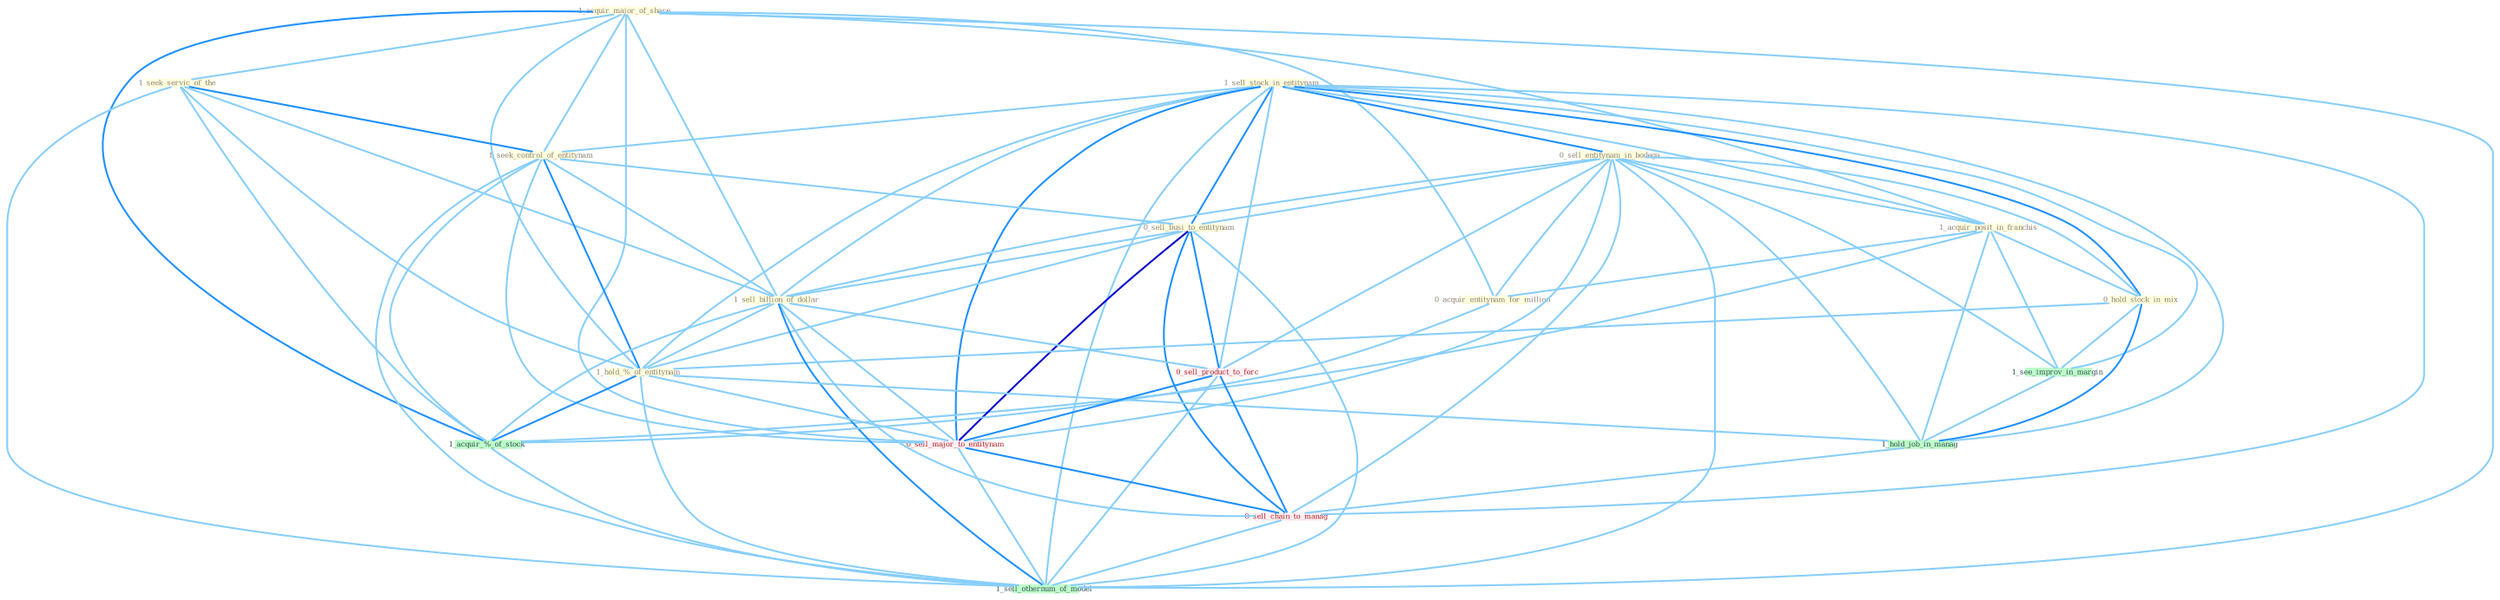 Graph G{ 
    node
    [shape=polygon,style=filled,width=.5,height=.06,color="#BDFCC9",fixedsize=true,fontsize=4,
    fontcolor="#2f4f4f"];
    {node
    [color="#ffffe0", fontcolor="#8b7d6b"] "1_acquir_major_of_share " "1_sell_stock_in_entitynam " "1_seek_servic_of_the " "0_sell_entitynam_in_bodega " "1_acquir_posit_in_franchis " "1_seek_control_of_entitynam " "0_sell_busi_to_entitynam " "0_hold_stock_in_mix " "1_sell_billion_of_dollar " "1_hold_%_of_entitynam " "0_acquir_entitynam_for_million "}
{node [color="#fff0f5", fontcolor="#b22222"] "0_sell_product_to_forc " "0_sell_major_to_entitynam " "0_sell_chain_to_manag "}
edge [color="#B0E2FF"];

	"1_acquir_major_of_share " -- "1_seek_servic_of_the " [w="1", color="#87cefa" ];
	"1_acquir_major_of_share " -- "1_acquir_posit_in_franchis " [w="1", color="#87cefa" ];
	"1_acquir_major_of_share " -- "1_seek_control_of_entitynam " [w="1", color="#87cefa" ];
	"1_acquir_major_of_share " -- "1_sell_billion_of_dollar " [w="1", color="#87cefa" ];
	"1_acquir_major_of_share " -- "1_hold_%_of_entitynam " [w="1", color="#87cefa" ];
	"1_acquir_major_of_share " -- "0_acquir_entitynam_for_million " [w="1", color="#87cefa" ];
	"1_acquir_major_of_share " -- "1_acquir_%_of_stock " [w="2", color="#1e90ff" , len=0.8];
	"1_acquir_major_of_share " -- "0_sell_major_to_entitynam " [w="1", color="#87cefa" ];
	"1_acquir_major_of_share " -- "1_sell_othernum_of_model " [w="1", color="#87cefa" ];
	"1_sell_stock_in_entitynam " -- "0_sell_entitynam_in_bodega " [w="2", color="#1e90ff" , len=0.8];
	"1_sell_stock_in_entitynam " -- "1_acquir_posit_in_franchis " [w="1", color="#87cefa" ];
	"1_sell_stock_in_entitynam " -- "1_seek_control_of_entitynam " [w="1", color="#87cefa" ];
	"1_sell_stock_in_entitynam " -- "0_sell_busi_to_entitynam " [w="2", color="#1e90ff" , len=0.8];
	"1_sell_stock_in_entitynam " -- "0_hold_stock_in_mix " [w="2", color="#1e90ff" , len=0.8];
	"1_sell_stock_in_entitynam " -- "1_sell_billion_of_dollar " [w="1", color="#87cefa" ];
	"1_sell_stock_in_entitynam " -- "1_hold_%_of_entitynam " [w="1", color="#87cefa" ];
	"1_sell_stock_in_entitynam " -- "1_see_improv_in_margin " [w="1", color="#87cefa" ];
	"1_sell_stock_in_entitynam " -- "1_hold_job_in_manag " [w="1", color="#87cefa" ];
	"1_sell_stock_in_entitynam " -- "0_sell_product_to_forc " [w="1", color="#87cefa" ];
	"1_sell_stock_in_entitynam " -- "0_sell_major_to_entitynam " [w="2", color="#1e90ff" , len=0.8];
	"1_sell_stock_in_entitynam " -- "0_sell_chain_to_manag " [w="1", color="#87cefa" ];
	"1_sell_stock_in_entitynam " -- "1_sell_othernum_of_model " [w="1", color="#87cefa" ];
	"1_seek_servic_of_the " -- "1_seek_control_of_entitynam " [w="2", color="#1e90ff" , len=0.8];
	"1_seek_servic_of_the " -- "1_sell_billion_of_dollar " [w="1", color="#87cefa" ];
	"1_seek_servic_of_the " -- "1_hold_%_of_entitynam " [w="1", color="#87cefa" ];
	"1_seek_servic_of_the " -- "1_acquir_%_of_stock " [w="1", color="#87cefa" ];
	"1_seek_servic_of_the " -- "1_sell_othernum_of_model " [w="1", color="#87cefa" ];
	"0_sell_entitynam_in_bodega " -- "1_acquir_posit_in_franchis " [w="1", color="#87cefa" ];
	"0_sell_entitynam_in_bodega " -- "0_sell_busi_to_entitynam " [w="1", color="#87cefa" ];
	"0_sell_entitynam_in_bodega " -- "0_hold_stock_in_mix " [w="1", color="#87cefa" ];
	"0_sell_entitynam_in_bodega " -- "1_sell_billion_of_dollar " [w="1", color="#87cefa" ];
	"0_sell_entitynam_in_bodega " -- "0_acquir_entitynam_for_million " [w="1", color="#87cefa" ];
	"0_sell_entitynam_in_bodega " -- "1_see_improv_in_margin " [w="1", color="#87cefa" ];
	"0_sell_entitynam_in_bodega " -- "1_hold_job_in_manag " [w="1", color="#87cefa" ];
	"0_sell_entitynam_in_bodega " -- "0_sell_product_to_forc " [w="1", color="#87cefa" ];
	"0_sell_entitynam_in_bodega " -- "0_sell_major_to_entitynam " [w="1", color="#87cefa" ];
	"0_sell_entitynam_in_bodega " -- "0_sell_chain_to_manag " [w="1", color="#87cefa" ];
	"0_sell_entitynam_in_bodega " -- "1_sell_othernum_of_model " [w="1", color="#87cefa" ];
	"1_acquir_posit_in_franchis " -- "0_hold_stock_in_mix " [w="1", color="#87cefa" ];
	"1_acquir_posit_in_franchis " -- "0_acquir_entitynam_for_million " [w="1", color="#87cefa" ];
	"1_acquir_posit_in_franchis " -- "1_see_improv_in_margin " [w="1", color="#87cefa" ];
	"1_acquir_posit_in_franchis " -- "1_acquir_%_of_stock " [w="1", color="#87cefa" ];
	"1_acquir_posit_in_franchis " -- "1_hold_job_in_manag " [w="1", color="#87cefa" ];
	"1_seek_control_of_entitynam " -- "0_sell_busi_to_entitynam " [w="1", color="#87cefa" ];
	"1_seek_control_of_entitynam " -- "1_sell_billion_of_dollar " [w="1", color="#87cefa" ];
	"1_seek_control_of_entitynam " -- "1_hold_%_of_entitynam " [w="2", color="#1e90ff" , len=0.8];
	"1_seek_control_of_entitynam " -- "1_acquir_%_of_stock " [w="1", color="#87cefa" ];
	"1_seek_control_of_entitynam " -- "0_sell_major_to_entitynam " [w="1", color="#87cefa" ];
	"1_seek_control_of_entitynam " -- "1_sell_othernum_of_model " [w="1", color="#87cefa" ];
	"0_sell_busi_to_entitynam " -- "1_sell_billion_of_dollar " [w="1", color="#87cefa" ];
	"0_sell_busi_to_entitynam " -- "1_hold_%_of_entitynam " [w="1", color="#87cefa" ];
	"0_sell_busi_to_entitynam " -- "0_sell_product_to_forc " [w="2", color="#1e90ff" , len=0.8];
	"0_sell_busi_to_entitynam " -- "0_sell_major_to_entitynam " [w="3", color="#0000cd" , len=0.6];
	"0_sell_busi_to_entitynam " -- "0_sell_chain_to_manag " [w="2", color="#1e90ff" , len=0.8];
	"0_sell_busi_to_entitynam " -- "1_sell_othernum_of_model " [w="1", color="#87cefa" ];
	"0_hold_stock_in_mix " -- "1_hold_%_of_entitynam " [w="1", color="#87cefa" ];
	"0_hold_stock_in_mix " -- "1_see_improv_in_margin " [w="1", color="#87cefa" ];
	"0_hold_stock_in_mix " -- "1_hold_job_in_manag " [w="2", color="#1e90ff" , len=0.8];
	"1_sell_billion_of_dollar " -- "1_hold_%_of_entitynam " [w="1", color="#87cefa" ];
	"1_sell_billion_of_dollar " -- "1_acquir_%_of_stock " [w="1", color="#87cefa" ];
	"1_sell_billion_of_dollar " -- "0_sell_product_to_forc " [w="1", color="#87cefa" ];
	"1_sell_billion_of_dollar " -- "0_sell_major_to_entitynam " [w="1", color="#87cefa" ];
	"1_sell_billion_of_dollar " -- "0_sell_chain_to_manag " [w="1", color="#87cefa" ];
	"1_sell_billion_of_dollar " -- "1_sell_othernum_of_model " [w="2", color="#1e90ff" , len=0.8];
	"1_hold_%_of_entitynam " -- "1_acquir_%_of_stock " [w="2", color="#1e90ff" , len=0.8];
	"1_hold_%_of_entitynam " -- "1_hold_job_in_manag " [w="1", color="#87cefa" ];
	"1_hold_%_of_entitynam " -- "0_sell_major_to_entitynam " [w="1", color="#87cefa" ];
	"1_hold_%_of_entitynam " -- "1_sell_othernum_of_model " [w="1", color="#87cefa" ];
	"0_acquir_entitynam_for_million " -- "1_acquir_%_of_stock " [w="1", color="#87cefa" ];
	"1_see_improv_in_margin " -- "1_hold_job_in_manag " [w="1", color="#87cefa" ];
	"1_acquir_%_of_stock " -- "1_sell_othernum_of_model " [w="1", color="#87cefa" ];
	"1_hold_job_in_manag " -- "0_sell_chain_to_manag " [w="1", color="#87cefa" ];
	"0_sell_product_to_forc " -- "0_sell_major_to_entitynam " [w="2", color="#1e90ff" , len=0.8];
	"0_sell_product_to_forc " -- "0_sell_chain_to_manag " [w="2", color="#1e90ff" , len=0.8];
	"0_sell_product_to_forc " -- "1_sell_othernum_of_model " [w="1", color="#87cefa" ];
	"0_sell_major_to_entitynam " -- "0_sell_chain_to_manag " [w="2", color="#1e90ff" , len=0.8];
	"0_sell_major_to_entitynam " -- "1_sell_othernum_of_model " [w="1", color="#87cefa" ];
	"0_sell_chain_to_manag " -- "1_sell_othernum_of_model " [w="1", color="#87cefa" ];
}